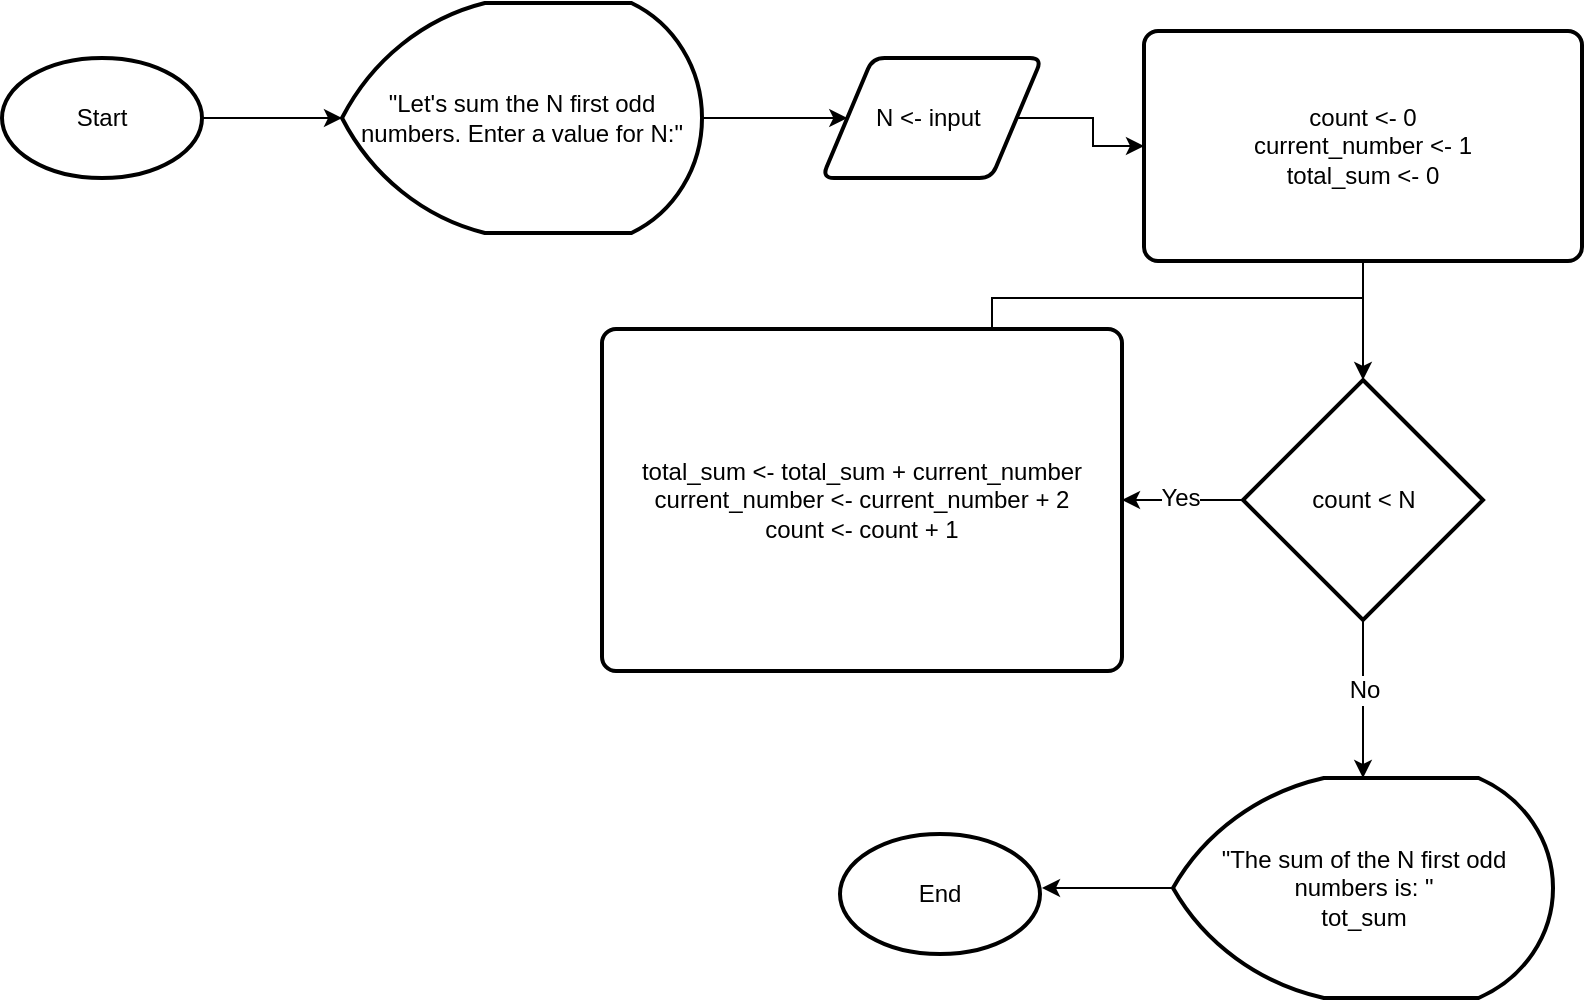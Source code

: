<mxfile pages="3" version="11.2.8" type="google"><diagram id="jCOgRQxnZqbIsVKOKH9M" name="N odd numbers"><mxGraphModel dx="1488" dy="541" grid="1" gridSize="10" guides="1" tooltips="1" connect="1" arrows="1" fold="1" page="1" pageScale="1" pageWidth="850" pageHeight="1100" math="0" shadow="0"><root><mxCell id="0"/><mxCell id="1" parent="0"/><mxCell id="M2p8-Avnro2dn89vDny4-5" style="edgeStyle=orthogonalEdgeStyle;rounded=0;orthogonalLoop=1;jettySize=auto;html=1;" parent="1" source="M2p8-Avnro2dn89vDny4-2" edge="1"><mxGeometry relative="1" as="geometry"><mxPoint x="200" y="110" as="targetPoint"/></mxGeometry></mxCell><mxCell id="M2p8-Avnro2dn89vDny4-2" value="Start" style="strokeWidth=2;html=1;shape=mxgraph.flowchart.start_1;whiteSpace=wrap;" parent="1" vertex="1"><mxGeometry x="30" y="80" width="100" height="60" as="geometry"/></mxCell><mxCell id="0xTzDCkgSfcMKWiMY8ac-15" style="edgeStyle=orthogonalEdgeStyle;rounded=0;orthogonalLoop=1;jettySize=auto;html=1;entryX=0.5;entryY=0;entryDx=0;entryDy=0;entryPerimeter=0;" parent="1" source="M2p8-Avnro2dn89vDny4-6" target="0xTzDCkgSfcMKWiMY8ac-13" edge="1"><mxGeometry relative="1" as="geometry"><mxPoint x="740" y="110" as="targetPoint"/></mxGeometry></mxCell><mxCell id="M2p8-Avnro2dn89vDny4-6" value="count &amp;lt;- 0&lt;br&gt;current_number &amp;lt;- 1&lt;br&gt;total_sum &amp;lt;- 0" style="rounded=1;whiteSpace=wrap;html=1;absoluteArcSize=1;arcSize=14;strokeWidth=2;" parent="1" vertex="1"><mxGeometry x="601" y="66.5" width="219" height="115" as="geometry"/></mxCell><mxCell id="0xTzDCkgSfcMKWiMY8ac-4" style="edgeStyle=orthogonalEdgeStyle;rounded=0;orthogonalLoop=1;jettySize=auto;html=1;exitX=1;exitY=0.5;exitDx=0;exitDy=0;exitPerimeter=0;" parent="1" source="M2p8-Avnro2dn89vDny4-7" target="0xTzDCkgSfcMKWiMY8ac-3" edge="1"><mxGeometry relative="1" as="geometry"/></mxCell><mxCell id="M2p8-Avnro2dn89vDny4-7" value="&quot;Let's sum the N first odd numbers. Enter a value for N:&quot;" style="strokeWidth=2;html=1;shape=mxgraph.flowchart.display;whiteSpace=wrap;" parent="1" vertex="1"><mxGeometry x="200" y="52.5" width="180" height="115" as="geometry"/></mxCell><mxCell id="0xTzDCkgSfcMKWiMY8ac-12" style="edgeStyle=orthogonalEdgeStyle;rounded=0;orthogonalLoop=1;jettySize=auto;html=1;entryX=0;entryY=0.5;entryDx=0;entryDy=0;" parent="1" source="0xTzDCkgSfcMKWiMY8ac-3" target="M2p8-Avnro2dn89vDny4-6" edge="1"><mxGeometry relative="1" as="geometry"/></mxCell><mxCell id="0xTzDCkgSfcMKWiMY8ac-3" value="" style="verticalLabelPosition=bottom;verticalAlign=top;html=1;strokeWidth=2;shape=parallelogram;perimeter=parallelogramPerimeter;whiteSpace=wrap;rounded=1;arcSize=12;size=0.23;" parent="1" vertex="1"><mxGeometry x="440" y="80" width="110" height="60" as="geometry"/></mxCell><mxCell id="0xTzDCkgSfcMKWiMY8ac-7" value="N &amp;lt;- input&lt;br&gt;" style="text;html=1;resizable=0;points=[];autosize=1;align=left;verticalAlign=top;spacingTop=-4;" parent="1" vertex="1"><mxGeometry x="465" y="100" width="70" height="20" as="geometry"/></mxCell><mxCell id="0xTzDCkgSfcMKWiMY8ac-20" style="edgeStyle=orthogonalEdgeStyle;rounded=0;orthogonalLoop=1;jettySize=auto;html=1;entryX=1;entryY=0.5;entryDx=0;entryDy=0;" parent="1" source="0xTzDCkgSfcMKWiMY8ac-13" target="0xTzDCkgSfcMKWiMY8ac-17" edge="1"><mxGeometry relative="1" as="geometry"/></mxCell><mxCell id="0xTzDCkgSfcMKWiMY8ac-21" value="Yes" style="text;html=1;resizable=0;points=[];align=center;verticalAlign=middle;labelBackgroundColor=#ffffff;" parent="0xTzDCkgSfcMKWiMY8ac-20" vertex="1" connectable="0"><mxGeometry x="-0.216" y="1" relative="1" as="geometry"><mxPoint x="-8" y="-2" as="offset"/></mxGeometry></mxCell><mxCell id="0xTzDCkgSfcMKWiMY8ac-25" style="edgeStyle=orthogonalEdgeStyle;rounded=0;orthogonalLoop=1;jettySize=auto;html=1;endArrow=classic;endFill=1;entryX=0.5;entryY=0;entryDx=0;entryDy=0;entryPerimeter=0;" parent="1" source="0xTzDCkgSfcMKWiMY8ac-13" target="0xTzDCkgSfcMKWiMY8ac-28" edge="1"><mxGeometry relative="1" as="geometry"><mxPoint x="711" y="440" as="targetPoint"/><Array as="points"/></mxGeometry></mxCell><mxCell id="0xTzDCkgSfcMKWiMY8ac-27" value="No" style="text;html=1;resizable=0;points=[];align=center;verticalAlign=middle;labelBackgroundColor=#ffffff;" parent="0xTzDCkgSfcMKWiMY8ac-25" vertex="1" connectable="0"><mxGeometry x="0.006" y="21" relative="1" as="geometry"><mxPoint x="-21" y="-5" as="offset"/></mxGeometry></mxCell><mxCell id="0xTzDCkgSfcMKWiMY8ac-13" value="count &amp;lt; N" style="strokeWidth=2;html=1;shape=mxgraph.flowchart.decision;whiteSpace=wrap;" parent="1" vertex="1"><mxGeometry x="650.5" y="241" width="120" height="120" as="geometry"/></mxCell><mxCell id="0xTzDCkgSfcMKWiMY8ac-23" style="edgeStyle=orthogonalEdgeStyle;rounded=0;orthogonalLoop=1;jettySize=auto;html=1;exitX=0.75;exitY=0;exitDx=0;exitDy=0;endArrow=none;endFill=0;" parent="1" source="0xTzDCkgSfcMKWiMY8ac-17" edge="1"><mxGeometry relative="1" as="geometry"><mxPoint x="710" y="200" as="targetPoint"/><Array as="points"><mxPoint x="525" y="200"/></Array></mxGeometry></mxCell><mxCell id="0xTzDCkgSfcMKWiMY8ac-17" value="total_sum &amp;lt;- total_sum + current_number&lt;br&gt;current_number &amp;lt;- current_number + 2&lt;br&gt;count &amp;lt;- count + 1" style="rounded=1;whiteSpace=wrap;html=1;absoluteArcSize=1;arcSize=14;strokeWidth=2;" parent="1" vertex="1"><mxGeometry x="330" y="215.5" width="260" height="171" as="geometry"/></mxCell><mxCell id="0xTzDCkgSfcMKWiMY8ac-29" style="edgeStyle=orthogonalEdgeStyle;rounded=0;orthogonalLoop=1;jettySize=auto;html=1;endArrow=classic;endFill=1;" parent="1" source="0xTzDCkgSfcMKWiMY8ac-28" edge="1"><mxGeometry relative="1" as="geometry"><mxPoint x="550" y="495" as="targetPoint"/></mxGeometry></mxCell><mxCell id="0xTzDCkgSfcMKWiMY8ac-28" value="&quot;The sum of the N first odd numbers is: &quot;&lt;br&gt;tot_sum" style="strokeWidth=2;html=1;shape=mxgraph.flowchart.display;whiteSpace=wrap;" parent="1" vertex="1"><mxGeometry x="615.5" y="440" width="190" height="110" as="geometry"/></mxCell><mxCell id="0xTzDCkgSfcMKWiMY8ac-30" value="End" style="strokeWidth=2;html=1;shape=mxgraph.flowchart.start_1;whiteSpace=wrap;" parent="1" vertex="1"><mxGeometry x="449" y="468" width="100" height="60" as="geometry"/></mxCell></root></mxGraphModel></diagram><diagram name="N even numbers" id="vxVQTItOozofFGf6wivf"><mxGraphModel dx="1488" dy="541" grid="1" gridSize="10" guides="1" tooltips="1" connect="1" arrows="1" fold="1" page="1" pageScale="1" pageWidth="850" pageHeight="1100" math="0" shadow="0"><root><mxCell id="LOHkaA337rzLbRpzGv2D-0"/><mxCell id="LOHkaA337rzLbRpzGv2D-1" parent="LOHkaA337rzLbRpzGv2D-0"/><mxCell id="LOHkaA337rzLbRpzGv2D-2" style="edgeStyle=orthogonalEdgeStyle;rounded=0;orthogonalLoop=1;jettySize=auto;html=1;" edge="1" parent="LOHkaA337rzLbRpzGv2D-1" source="LOHkaA337rzLbRpzGv2D-3"><mxGeometry relative="1" as="geometry"><mxPoint x="200" y="110" as="targetPoint"/></mxGeometry></mxCell><mxCell id="LOHkaA337rzLbRpzGv2D-3" value="Start" style="strokeWidth=2;html=1;shape=mxgraph.flowchart.start_1;whiteSpace=wrap;" vertex="1" parent="LOHkaA337rzLbRpzGv2D-1"><mxGeometry x="30" y="80" width="100" height="60" as="geometry"/></mxCell><mxCell id="LOHkaA337rzLbRpzGv2D-4" style="edgeStyle=orthogonalEdgeStyle;rounded=0;orthogonalLoop=1;jettySize=auto;html=1;entryX=0.5;entryY=0;entryDx=0;entryDy=0;entryPerimeter=0;" edge="1" parent="LOHkaA337rzLbRpzGv2D-1" source="LOHkaA337rzLbRpzGv2D-5" target="LOHkaA337rzLbRpzGv2D-15"><mxGeometry relative="1" as="geometry"><mxPoint x="740" y="110" as="targetPoint"/></mxGeometry></mxCell><mxCell id="LOHkaA337rzLbRpzGv2D-5" value="count &amp;lt;- 0&lt;br&gt;current_number &amp;lt;- 2&lt;br&gt;total_sum &amp;lt;- 0" style="rounded=1;whiteSpace=wrap;html=1;absoluteArcSize=1;arcSize=14;strokeWidth=2;" vertex="1" parent="LOHkaA337rzLbRpzGv2D-1"><mxGeometry x="601" y="66.5" width="219" height="115" as="geometry"/></mxCell><mxCell id="LOHkaA337rzLbRpzGv2D-6" style="edgeStyle=orthogonalEdgeStyle;rounded=0;orthogonalLoop=1;jettySize=auto;html=1;exitX=1;exitY=0.5;exitDx=0;exitDy=0;exitPerimeter=0;" edge="1" parent="LOHkaA337rzLbRpzGv2D-1" source="LOHkaA337rzLbRpzGv2D-7" target="LOHkaA337rzLbRpzGv2D-9"><mxGeometry relative="1" as="geometry"/></mxCell><mxCell id="LOHkaA337rzLbRpzGv2D-7" value="&quot;Let's sum the N first even numbers. Enter a value for N:&quot;" style="strokeWidth=2;html=1;shape=mxgraph.flowchart.display;whiteSpace=wrap;" vertex="1" parent="LOHkaA337rzLbRpzGv2D-1"><mxGeometry x="200" y="52.5" width="180" height="115" as="geometry"/></mxCell><mxCell id="LOHkaA337rzLbRpzGv2D-8" style="edgeStyle=orthogonalEdgeStyle;rounded=0;orthogonalLoop=1;jettySize=auto;html=1;entryX=0;entryY=0.5;entryDx=0;entryDy=0;" edge="1" parent="LOHkaA337rzLbRpzGv2D-1" source="LOHkaA337rzLbRpzGv2D-9" target="LOHkaA337rzLbRpzGv2D-5"><mxGeometry relative="1" as="geometry"/></mxCell><mxCell id="LOHkaA337rzLbRpzGv2D-9" value="" style="verticalLabelPosition=bottom;verticalAlign=top;html=1;strokeWidth=2;shape=parallelogram;perimeter=parallelogramPerimeter;whiteSpace=wrap;rounded=1;arcSize=12;size=0.23;" vertex="1" parent="LOHkaA337rzLbRpzGv2D-1"><mxGeometry x="440" y="80" width="110" height="60" as="geometry"/></mxCell><mxCell id="LOHkaA337rzLbRpzGv2D-10" value="N &amp;lt;- input&lt;br&gt;" style="text;html=1;resizable=0;points=[];autosize=1;align=left;verticalAlign=top;spacingTop=-4;" vertex="1" parent="LOHkaA337rzLbRpzGv2D-1"><mxGeometry x="465" y="100" width="70" height="20" as="geometry"/></mxCell><mxCell id="LOHkaA337rzLbRpzGv2D-11" style="edgeStyle=orthogonalEdgeStyle;rounded=0;orthogonalLoop=1;jettySize=auto;html=1;entryX=1;entryY=0.5;entryDx=0;entryDy=0;" edge="1" parent="LOHkaA337rzLbRpzGv2D-1" source="LOHkaA337rzLbRpzGv2D-15" target="LOHkaA337rzLbRpzGv2D-17"><mxGeometry relative="1" as="geometry"/></mxCell><mxCell id="LOHkaA337rzLbRpzGv2D-12" value="Yes" style="text;html=1;resizable=0;points=[];align=center;verticalAlign=middle;labelBackgroundColor=#ffffff;" vertex="1" connectable="0" parent="LOHkaA337rzLbRpzGv2D-11"><mxGeometry x="-0.216" y="1" relative="1" as="geometry"><mxPoint x="-8" y="-2" as="offset"/></mxGeometry></mxCell><mxCell id="LOHkaA337rzLbRpzGv2D-13" style="edgeStyle=orthogonalEdgeStyle;rounded=0;orthogonalLoop=1;jettySize=auto;html=1;endArrow=classic;endFill=1;entryX=0.5;entryY=0;entryDx=0;entryDy=0;entryPerimeter=0;" edge="1" parent="LOHkaA337rzLbRpzGv2D-1" source="LOHkaA337rzLbRpzGv2D-15" target="LOHkaA337rzLbRpzGv2D-19"><mxGeometry relative="1" as="geometry"><mxPoint x="711" y="440" as="targetPoint"/><Array as="points"/></mxGeometry></mxCell><mxCell id="LOHkaA337rzLbRpzGv2D-14" value="No" style="text;html=1;resizable=0;points=[];align=center;verticalAlign=middle;labelBackgroundColor=#ffffff;" vertex="1" connectable="0" parent="LOHkaA337rzLbRpzGv2D-13"><mxGeometry x="0.006" y="21" relative="1" as="geometry"><mxPoint x="-21" y="-5" as="offset"/></mxGeometry></mxCell><mxCell id="LOHkaA337rzLbRpzGv2D-15" value="count &amp;lt; N" style="strokeWidth=2;html=1;shape=mxgraph.flowchart.decision;whiteSpace=wrap;" vertex="1" parent="LOHkaA337rzLbRpzGv2D-1"><mxGeometry x="650.5" y="241" width="120" height="120" as="geometry"/></mxCell><mxCell id="LOHkaA337rzLbRpzGv2D-16" style="edgeStyle=orthogonalEdgeStyle;rounded=0;orthogonalLoop=1;jettySize=auto;html=1;exitX=0.75;exitY=0;exitDx=0;exitDy=0;endArrow=none;endFill=0;" edge="1" parent="LOHkaA337rzLbRpzGv2D-1" source="LOHkaA337rzLbRpzGv2D-17"><mxGeometry relative="1" as="geometry"><mxPoint x="710" y="200" as="targetPoint"/><Array as="points"><mxPoint x="525" y="200"/></Array></mxGeometry></mxCell><mxCell id="LOHkaA337rzLbRpzGv2D-17" value="total_sum &amp;lt;- total_sum + current_number&lt;br&gt;current_number &amp;lt;- current_number + 2&lt;br&gt;count &amp;lt;- count + 1" style="rounded=1;whiteSpace=wrap;html=1;absoluteArcSize=1;arcSize=14;strokeWidth=2;" vertex="1" parent="LOHkaA337rzLbRpzGv2D-1"><mxGeometry x="330" y="215.5" width="260" height="171" as="geometry"/></mxCell><mxCell id="LOHkaA337rzLbRpzGv2D-18" style="edgeStyle=orthogonalEdgeStyle;rounded=0;orthogonalLoop=1;jettySize=auto;html=1;endArrow=classic;endFill=1;" edge="1" parent="LOHkaA337rzLbRpzGv2D-1" source="LOHkaA337rzLbRpzGv2D-19"><mxGeometry relative="1" as="geometry"><mxPoint x="550" y="495" as="targetPoint"/></mxGeometry></mxCell><mxCell id="LOHkaA337rzLbRpzGv2D-19" value="&quot;The sum of the first N even numbers is: &quot;&lt;br&gt;tot_sum" style="strokeWidth=2;html=1;shape=mxgraph.flowchart.display;whiteSpace=wrap;" vertex="1" parent="LOHkaA337rzLbRpzGv2D-1"><mxGeometry x="615.5" y="440" width="190" height="110" as="geometry"/></mxCell><mxCell id="LOHkaA337rzLbRpzGv2D-20" value="End" style="strokeWidth=2;html=1;shape=mxgraph.flowchart.start_1;whiteSpace=wrap;" vertex="1" parent="LOHkaA337rzLbRpzGv2D-1"><mxGeometry x="449" y="468" width="100" height="60" as="geometry"/></mxCell></root></mxGraphModel></diagram><diagram name="N multiples of 3" id="01XXUYw2Yyf1WSMiE9T-"><mxGraphModel dx="1488" dy="541" grid="1" gridSize="10" guides="1" tooltips="1" connect="1" arrows="1" fold="1" page="1" pageScale="1" pageWidth="850" pageHeight="1100" math="0" shadow="0"><root><mxCell id="cOP8wfolO5dhjC9L6rFF-0"/><mxCell id="cOP8wfolO5dhjC9L6rFF-1" parent="cOP8wfolO5dhjC9L6rFF-0"/><mxCell id="cOP8wfolO5dhjC9L6rFF-2" style="edgeStyle=orthogonalEdgeStyle;rounded=0;orthogonalLoop=1;jettySize=auto;html=1;" edge="1" parent="cOP8wfolO5dhjC9L6rFF-1" source="cOP8wfolO5dhjC9L6rFF-3"><mxGeometry relative="1" as="geometry"><mxPoint x="200" y="110" as="targetPoint"/></mxGeometry></mxCell><mxCell id="cOP8wfolO5dhjC9L6rFF-3" value="Start" style="strokeWidth=2;html=1;shape=mxgraph.flowchart.start_1;whiteSpace=wrap;" vertex="1" parent="cOP8wfolO5dhjC9L6rFF-1"><mxGeometry x="30" y="80" width="100" height="60" as="geometry"/></mxCell><mxCell id="cOP8wfolO5dhjC9L6rFF-4" style="edgeStyle=orthogonalEdgeStyle;rounded=0;orthogonalLoop=1;jettySize=auto;html=1;entryX=0.5;entryY=0;entryDx=0;entryDy=0;entryPerimeter=0;" edge="1" parent="cOP8wfolO5dhjC9L6rFF-1" source="cOP8wfolO5dhjC9L6rFF-5" target="cOP8wfolO5dhjC9L6rFF-15"><mxGeometry relative="1" as="geometry"><mxPoint x="740" y="110" as="targetPoint"/></mxGeometry></mxCell><mxCell id="cOP8wfolO5dhjC9L6rFF-5" value="count &amp;lt;- 0&lt;br&gt;current_number &amp;lt;- 0&lt;br&gt;total_sum &amp;lt;- 0" style="rounded=1;whiteSpace=wrap;html=1;absoluteArcSize=1;arcSize=14;strokeWidth=2;" vertex="1" parent="cOP8wfolO5dhjC9L6rFF-1"><mxGeometry x="601" y="66.5" width="219" height="115" as="geometry"/></mxCell><mxCell id="cOP8wfolO5dhjC9L6rFF-6" style="edgeStyle=orthogonalEdgeStyle;rounded=0;orthogonalLoop=1;jettySize=auto;html=1;exitX=1;exitY=0.5;exitDx=0;exitDy=0;exitPerimeter=0;" edge="1" parent="cOP8wfolO5dhjC9L6rFF-1" source="cOP8wfolO5dhjC9L6rFF-7" target="cOP8wfolO5dhjC9L6rFF-9"><mxGeometry relative="1" as="geometry"/></mxCell><mxCell id="cOP8wfolO5dhjC9L6rFF-7" value="&quot;Let's sum the N first multiples of 3. Enter a value for N:&quot;" style="strokeWidth=2;html=1;shape=mxgraph.flowchart.display;whiteSpace=wrap;" vertex="1" parent="cOP8wfolO5dhjC9L6rFF-1"><mxGeometry x="200" y="52.5" width="180" height="115" as="geometry"/></mxCell><mxCell id="cOP8wfolO5dhjC9L6rFF-8" style="edgeStyle=orthogonalEdgeStyle;rounded=0;orthogonalLoop=1;jettySize=auto;html=1;entryX=0;entryY=0.5;entryDx=0;entryDy=0;" edge="1" parent="cOP8wfolO5dhjC9L6rFF-1" source="cOP8wfolO5dhjC9L6rFF-9" target="cOP8wfolO5dhjC9L6rFF-5"><mxGeometry relative="1" as="geometry"/></mxCell><mxCell id="cOP8wfolO5dhjC9L6rFF-9" value="" style="verticalLabelPosition=bottom;verticalAlign=top;html=1;strokeWidth=2;shape=parallelogram;perimeter=parallelogramPerimeter;whiteSpace=wrap;rounded=1;arcSize=12;size=0.23;" vertex="1" parent="cOP8wfolO5dhjC9L6rFF-1"><mxGeometry x="440" y="80" width="110" height="60" as="geometry"/></mxCell><mxCell id="cOP8wfolO5dhjC9L6rFF-10" value="N &amp;lt;- input&lt;br&gt;" style="text;html=1;resizable=0;points=[];autosize=1;align=left;verticalAlign=top;spacingTop=-4;" vertex="1" parent="cOP8wfolO5dhjC9L6rFF-1"><mxGeometry x="465" y="100" width="70" height="20" as="geometry"/></mxCell><mxCell id="cOP8wfolO5dhjC9L6rFF-11" style="edgeStyle=orthogonalEdgeStyle;rounded=0;orthogonalLoop=1;jettySize=auto;html=1;entryX=1;entryY=0.5;entryDx=0;entryDy=0;" edge="1" parent="cOP8wfolO5dhjC9L6rFF-1" source="cOP8wfolO5dhjC9L6rFF-15" target="cOP8wfolO5dhjC9L6rFF-17"><mxGeometry relative="1" as="geometry"/></mxCell><mxCell id="cOP8wfolO5dhjC9L6rFF-12" value="Yes" style="text;html=1;resizable=0;points=[];align=center;verticalAlign=middle;labelBackgroundColor=#ffffff;" vertex="1" connectable="0" parent="cOP8wfolO5dhjC9L6rFF-11"><mxGeometry x="-0.216" y="1" relative="1" as="geometry"><mxPoint x="-8" y="-2" as="offset"/></mxGeometry></mxCell><mxCell id="cOP8wfolO5dhjC9L6rFF-13" style="edgeStyle=orthogonalEdgeStyle;rounded=0;orthogonalLoop=1;jettySize=auto;html=1;endArrow=classic;endFill=1;entryX=0.5;entryY=0;entryDx=0;entryDy=0;entryPerimeter=0;" edge="1" parent="cOP8wfolO5dhjC9L6rFF-1" source="cOP8wfolO5dhjC9L6rFF-15" target="cOP8wfolO5dhjC9L6rFF-19"><mxGeometry relative="1" as="geometry"><mxPoint x="711" y="440" as="targetPoint"/><Array as="points"/></mxGeometry></mxCell><mxCell id="cOP8wfolO5dhjC9L6rFF-14" value="No" style="text;html=1;resizable=0;points=[];align=center;verticalAlign=middle;labelBackgroundColor=#ffffff;" vertex="1" connectable="0" parent="cOP8wfolO5dhjC9L6rFF-13"><mxGeometry x="0.006" y="21" relative="1" as="geometry"><mxPoint x="-21" y="-5" as="offset"/></mxGeometry></mxCell><mxCell id="cOP8wfolO5dhjC9L6rFF-15" value="count &amp;lt; N" style="strokeWidth=2;html=1;shape=mxgraph.flowchart.decision;whiteSpace=wrap;" vertex="1" parent="cOP8wfolO5dhjC9L6rFF-1"><mxGeometry x="650.5" y="241" width="120" height="120" as="geometry"/></mxCell><mxCell id="cOP8wfolO5dhjC9L6rFF-16" style="edgeStyle=orthogonalEdgeStyle;rounded=0;orthogonalLoop=1;jettySize=auto;html=1;exitX=0.75;exitY=0;exitDx=0;exitDy=0;endArrow=none;endFill=0;" edge="1" parent="cOP8wfolO5dhjC9L6rFF-1" source="cOP8wfolO5dhjC9L6rFF-17"><mxGeometry relative="1" as="geometry"><mxPoint x="710" y="200" as="targetPoint"/><Array as="points"><mxPoint x="525" y="200"/></Array></mxGeometry></mxCell><mxCell id="cOP8wfolO5dhjC9L6rFF-17" value="total_sum &amp;lt;- total_sum + current_number&lt;br&gt;current_number &amp;lt;- current_number + 3&lt;br&gt;count &amp;lt;- count + 1" style="rounded=1;whiteSpace=wrap;html=1;absoluteArcSize=1;arcSize=14;strokeWidth=2;" vertex="1" parent="cOP8wfolO5dhjC9L6rFF-1"><mxGeometry x="330" y="215.5" width="260" height="171" as="geometry"/></mxCell><mxCell id="cOP8wfolO5dhjC9L6rFF-21" style="edgeStyle=orthogonalEdgeStyle;rounded=0;orthogonalLoop=1;jettySize=auto;html=1;exitX=0;exitY=0.5;exitDx=0;exitDy=0;exitPerimeter=0;entryX=1;entryY=0.5;entryDx=0;entryDy=0;entryPerimeter=0;" edge="1" parent="cOP8wfolO5dhjC9L6rFF-1" source="cOP8wfolO5dhjC9L6rFF-19" target="cOP8wfolO5dhjC9L6rFF-20"><mxGeometry relative="1" as="geometry"/></mxCell><mxCell id="cOP8wfolO5dhjC9L6rFF-19" value="&quot;The sum of the first N multiples of 3 is: &quot;&lt;br&gt;tot_sum + 1" style="strokeWidth=2;html=1;shape=mxgraph.flowchart.display;whiteSpace=wrap;" vertex="1" parent="cOP8wfolO5dhjC9L6rFF-1"><mxGeometry x="589.5" y="440" width="242" height="160" as="geometry"/></mxCell><mxCell id="cOP8wfolO5dhjC9L6rFF-20" value="End" style="strokeWidth=2;html=1;shape=mxgraph.flowchart.start_1;whiteSpace=wrap;" vertex="1" parent="cOP8wfolO5dhjC9L6rFF-1"><mxGeometry x="415" y="490" width="100" height="60" as="geometry"/></mxCell></root></mxGraphModel></diagram></mxfile>